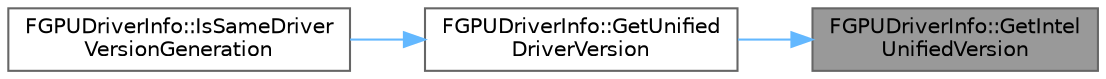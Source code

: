digraph "FGPUDriverInfo::GetIntelUnifiedVersion"
{
 // INTERACTIVE_SVG=YES
 // LATEX_PDF_SIZE
  bgcolor="transparent";
  edge [fontname=Helvetica,fontsize=10,labelfontname=Helvetica,labelfontsize=10];
  node [fontname=Helvetica,fontsize=10,shape=box,height=0.2,width=0.4];
  rankdir="RL";
  Node1 [id="Node000001",label="FGPUDriverInfo::GetIntel\lUnifiedVersion",height=0.2,width=0.4,color="gray40", fillcolor="grey60", style="filled", fontcolor="black",tooltip=" "];
  Node1 -> Node2 [id="edge1_Node000001_Node000002",dir="back",color="steelblue1",style="solid",tooltip=" "];
  Node2 [id="Node000002",label="FGPUDriverInfo::GetUnified\lDriverVersion",height=0.2,width=0.4,color="grey40", fillcolor="white", style="filled",URL="$dd/d21/structFGPUDriverInfo.html#a42cbd5ab158095fb8dc94c068ccdfd8c",tooltip=" "];
  Node2 -> Node3 [id="edge2_Node000002_Node000003",dir="back",color="steelblue1",style="solid",tooltip=" "];
  Node3 [id="Node000003",label="FGPUDriverInfo::IsSameDriver\lVersionGeneration",height=0.2,width=0.4,color="grey40", fillcolor="white", style="filled",URL="$dd/d21/structFGPUDriverInfo.html#ac3f44a412a13f6bc21eb02cd59b752ea",tooltip=" "];
}
